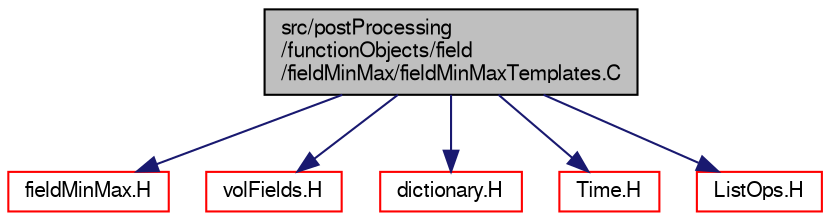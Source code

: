 digraph "src/postProcessing/functionObjects/field/fieldMinMax/fieldMinMaxTemplates.C"
{
  bgcolor="transparent";
  edge [fontname="FreeSans",fontsize="10",labelfontname="FreeSans",labelfontsize="10"];
  node [fontname="FreeSans",fontsize="10",shape=record];
  Node1 [label="src/postProcessing\l/functionObjects/field\l/fieldMinMax/fieldMinMaxTemplates.C",height=0.2,width=0.4,color="black", fillcolor="grey75", style="filled" fontcolor="black"];
  Node1 -> Node2 [color="midnightblue",fontsize="10",style="solid",fontname="FreeSans"];
  Node2 [label="fieldMinMax.H",height=0.2,width=0.4,color="red",URL="$a08722.html"];
  Node1 -> Node3 [color="midnightblue",fontsize="10",style="solid",fontname="FreeSans"];
  Node3 [label="volFields.H",height=0.2,width=0.4,color="red",URL="$a05178.html"];
  Node1 -> Node4 [color="midnightblue",fontsize="10",style="solid",fontname="FreeSans"];
  Node4 [label="dictionary.H",height=0.2,width=0.4,color="red",URL="$a07225.html"];
  Node1 -> Node5 [color="midnightblue",fontsize="10",style="solid",fontname="FreeSans"];
  Node5 [label="Time.H",height=0.2,width=0.4,color="red",URL="$a07394.html"];
  Node1 -> Node6 [color="midnightblue",fontsize="10",style="solid",fontname="FreeSans"];
  Node6 [label="ListOps.H",height=0.2,width=0.4,color="red",URL="$a07186.html",tooltip="Various functions to operate on Lists. "];
}
